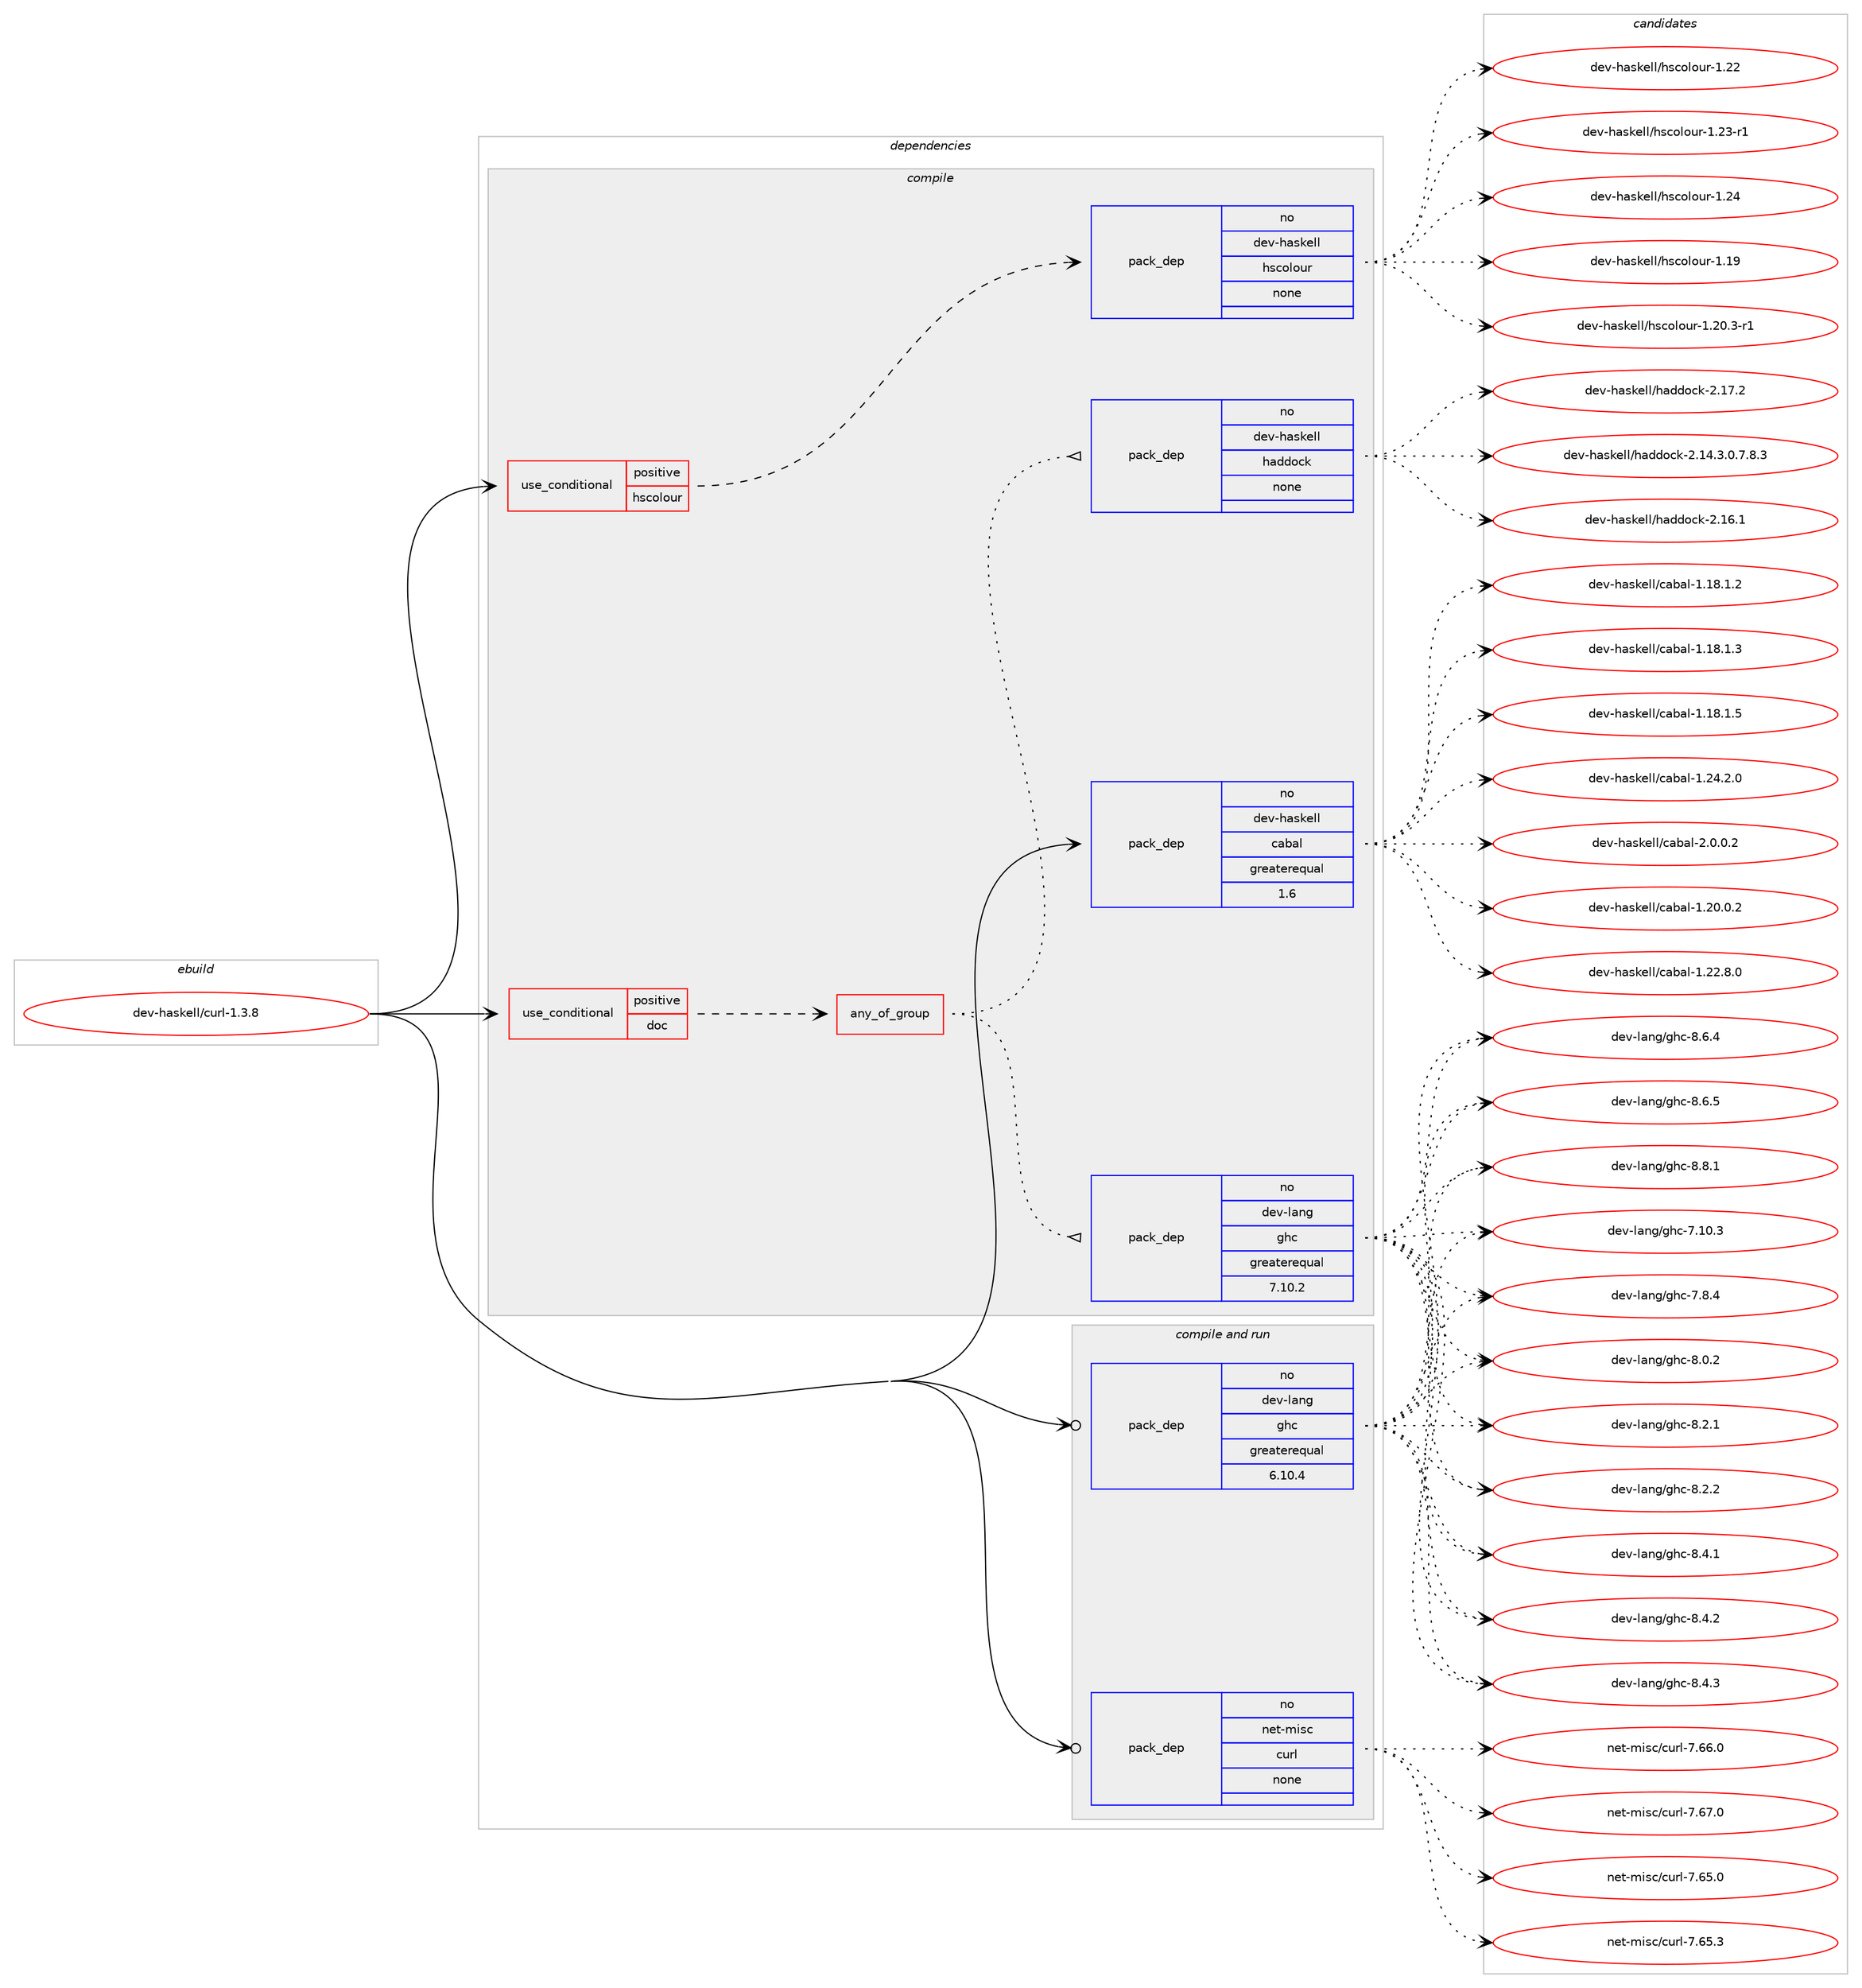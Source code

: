 digraph prolog {

# *************
# Graph options
# *************

newrank=true;
concentrate=true;
compound=true;
graph [rankdir=LR,fontname=Helvetica,fontsize=10,ranksep=1.5];#, ranksep=2.5, nodesep=0.2];
edge  [arrowhead=vee];
node  [fontname=Helvetica,fontsize=10];

# **********
# The ebuild
# **********

subgraph cluster_leftcol {
color=gray;
rank=same;
label=<<i>ebuild</i>>;
id [label="dev-haskell/curl-1.3.8", color=red, width=4, href="../dev-haskell/curl-1.3.8.svg"];
}

# ****************
# The dependencies
# ****************

subgraph cluster_midcol {
color=gray;
label=<<i>dependencies</i>>;
subgraph cluster_compile {
fillcolor="#eeeeee";
style=filled;
label=<<i>compile</i>>;
subgraph cond125413 {
dependency530677 [label=<<TABLE BORDER="0" CELLBORDER="1" CELLSPACING="0" CELLPADDING="4"><TR><TD ROWSPAN="3" CELLPADDING="10">use_conditional</TD></TR><TR><TD>positive</TD></TR><TR><TD>doc</TD></TR></TABLE>>, shape=none, color=red];
subgraph any9717 {
dependency530678 [label=<<TABLE BORDER="0" CELLBORDER="1" CELLSPACING="0" CELLPADDING="4"><TR><TD CELLPADDING="10">any_of_group</TD></TR></TABLE>>, shape=none, color=red];subgraph pack395190 {
dependency530679 [label=<<TABLE BORDER="0" CELLBORDER="1" CELLSPACING="0" CELLPADDING="4" WIDTH="220"><TR><TD ROWSPAN="6" CELLPADDING="30">pack_dep</TD></TR><TR><TD WIDTH="110">no</TD></TR><TR><TD>dev-haskell</TD></TR><TR><TD>haddock</TD></TR><TR><TD>none</TD></TR><TR><TD></TD></TR></TABLE>>, shape=none, color=blue];
}
dependency530678:e -> dependency530679:w [weight=20,style="dotted",arrowhead="oinv"];
subgraph pack395191 {
dependency530680 [label=<<TABLE BORDER="0" CELLBORDER="1" CELLSPACING="0" CELLPADDING="4" WIDTH="220"><TR><TD ROWSPAN="6" CELLPADDING="30">pack_dep</TD></TR><TR><TD WIDTH="110">no</TD></TR><TR><TD>dev-lang</TD></TR><TR><TD>ghc</TD></TR><TR><TD>greaterequal</TD></TR><TR><TD>7.10.2</TD></TR></TABLE>>, shape=none, color=blue];
}
dependency530678:e -> dependency530680:w [weight=20,style="dotted",arrowhead="oinv"];
}
dependency530677:e -> dependency530678:w [weight=20,style="dashed",arrowhead="vee"];
}
id:e -> dependency530677:w [weight=20,style="solid",arrowhead="vee"];
subgraph cond125414 {
dependency530681 [label=<<TABLE BORDER="0" CELLBORDER="1" CELLSPACING="0" CELLPADDING="4"><TR><TD ROWSPAN="3" CELLPADDING="10">use_conditional</TD></TR><TR><TD>positive</TD></TR><TR><TD>hscolour</TD></TR></TABLE>>, shape=none, color=red];
subgraph pack395192 {
dependency530682 [label=<<TABLE BORDER="0" CELLBORDER="1" CELLSPACING="0" CELLPADDING="4" WIDTH="220"><TR><TD ROWSPAN="6" CELLPADDING="30">pack_dep</TD></TR><TR><TD WIDTH="110">no</TD></TR><TR><TD>dev-haskell</TD></TR><TR><TD>hscolour</TD></TR><TR><TD>none</TD></TR><TR><TD></TD></TR></TABLE>>, shape=none, color=blue];
}
dependency530681:e -> dependency530682:w [weight=20,style="dashed",arrowhead="vee"];
}
id:e -> dependency530681:w [weight=20,style="solid",arrowhead="vee"];
subgraph pack395193 {
dependency530683 [label=<<TABLE BORDER="0" CELLBORDER="1" CELLSPACING="0" CELLPADDING="4" WIDTH="220"><TR><TD ROWSPAN="6" CELLPADDING="30">pack_dep</TD></TR><TR><TD WIDTH="110">no</TD></TR><TR><TD>dev-haskell</TD></TR><TR><TD>cabal</TD></TR><TR><TD>greaterequal</TD></TR><TR><TD>1.6</TD></TR></TABLE>>, shape=none, color=blue];
}
id:e -> dependency530683:w [weight=20,style="solid",arrowhead="vee"];
}
subgraph cluster_compileandrun {
fillcolor="#eeeeee";
style=filled;
label=<<i>compile and run</i>>;
subgraph pack395194 {
dependency530684 [label=<<TABLE BORDER="0" CELLBORDER="1" CELLSPACING="0" CELLPADDING="4" WIDTH="220"><TR><TD ROWSPAN="6" CELLPADDING="30">pack_dep</TD></TR><TR><TD WIDTH="110">no</TD></TR><TR><TD>dev-lang</TD></TR><TR><TD>ghc</TD></TR><TR><TD>greaterequal</TD></TR><TR><TD>6.10.4</TD></TR></TABLE>>, shape=none, color=blue];
}
id:e -> dependency530684:w [weight=20,style="solid",arrowhead="odotvee"];
subgraph pack395195 {
dependency530685 [label=<<TABLE BORDER="0" CELLBORDER="1" CELLSPACING="0" CELLPADDING="4" WIDTH="220"><TR><TD ROWSPAN="6" CELLPADDING="30">pack_dep</TD></TR><TR><TD WIDTH="110">no</TD></TR><TR><TD>net-misc</TD></TR><TR><TD>curl</TD></TR><TR><TD>none</TD></TR><TR><TD></TD></TR></TABLE>>, shape=none, color=blue];
}
id:e -> dependency530685:w [weight=20,style="solid",arrowhead="odotvee"];
}
subgraph cluster_run {
fillcolor="#eeeeee";
style=filled;
label=<<i>run</i>>;
}
}

# **************
# The candidates
# **************

subgraph cluster_choices {
rank=same;
color=gray;
label=<<i>candidates</i>>;

subgraph choice395190 {
color=black;
nodesep=1;
choice1001011184510497115107101108108471049710010011199107455046495246514648465546564651 [label="dev-haskell/haddock-2.14.3.0.7.8.3", color=red, width=4,href="../dev-haskell/haddock-2.14.3.0.7.8.3.svg"];
choice100101118451049711510710110810847104971001001119910745504649544649 [label="dev-haskell/haddock-2.16.1", color=red, width=4,href="../dev-haskell/haddock-2.16.1.svg"];
choice100101118451049711510710110810847104971001001119910745504649554650 [label="dev-haskell/haddock-2.17.2", color=red, width=4,href="../dev-haskell/haddock-2.17.2.svg"];
dependency530679:e -> choice1001011184510497115107101108108471049710010011199107455046495246514648465546564651:w [style=dotted,weight="100"];
dependency530679:e -> choice100101118451049711510710110810847104971001001119910745504649544649:w [style=dotted,weight="100"];
dependency530679:e -> choice100101118451049711510710110810847104971001001119910745504649554650:w [style=dotted,weight="100"];
}
subgraph choice395191 {
color=black;
nodesep=1;
choice1001011184510897110103471031049945554649484651 [label="dev-lang/ghc-7.10.3", color=red, width=4,href="../dev-lang/ghc-7.10.3.svg"];
choice10010111845108971101034710310499455546564652 [label="dev-lang/ghc-7.8.4", color=red, width=4,href="../dev-lang/ghc-7.8.4.svg"];
choice10010111845108971101034710310499455646484650 [label="dev-lang/ghc-8.0.2", color=red, width=4,href="../dev-lang/ghc-8.0.2.svg"];
choice10010111845108971101034710310499455646504649 [label="dev-lang/ghc-8.2.1", color=red, width=4,href="../dev-lang/ghc-8.2.1.svg"];
choice10010111845108971101034710310499455646504650 [label="dev-lang/ghc-8.2.2", color=red, width=4,href="../dev-lang/ghc-8.2.2.svg"];
choice10010111845108971101034710310499455646524649 [label="dev-lang/ghc-8.4.1", color=red, width=4,href="../dev-lang/ghc-8.4.1.svg"];
choice10010111845108971101034710310499455646524650 [label="dev-lang/ghc-8.4.2", color=red, width=4,href="../dev-lang/ghc-8.4.2.svg"];
choice10010111845108971101034710310499455646524651 [label="dev-lang/ghc-8.4.3", color=red, width=4,href="../dev-lang/ghc-8.4.3.svg"];
choice10010111845108971101034710310499455646544652 [label="dev-lang/ghc-8.6.4", color=red, width=4,href="../dev-lang/ghc-8.6.4.svg"];
choice10010111845108971101034710310499455646544653 [label="dev-lang/ghc-8.6.5", color=red, width=4,href="../dev-lang/ghc-8.6.5.svg"];
choice10010111845108971101034710310499455646564649 [label="dev-lang/ghc-8.8.1", color=red, width=4,href="../dev-lang/ghc-8.8.1.svg"];
dependency530680:e -> choice1001011184510897110103471031049945554649484651:w [style=dotted,weight="100"];
dependency530680:e -> choice10010111845108971101034710310499455546564652:w [style=dotted,weight="100"];
dependency530680:e -> choice10010111845108971101034710310499455646484650:w [style=dotted,weight="100"];
dependency530680:e -> choice10010111845108971101034710310499455646504649:w [style=dotted,weight="100"];
dependency530680:e -> choice10010111845108971101034710310499455646504650:w [style=dotted,weight="100"];
dependency530680:e -> choice10010111845108971101034710310499455646524649:w [style=dotted,weight="100"];
dependency530680:e -> choice10010111845108971101034710310499455646524650:w [style=dotted,weight="100"];
dependency530680:e -> choice10010111845108971101034710310499455646524651:w [style=dotted,weight="100"];
dependency530680:e -> choice10010111845108971101034710310499455646544652:w [style=dotted,weight="100"];
dependency530680:e -> choice10010111845108971101034710310499455646544653:w [style=dotted,weight="100"];
dependency530680:e -> choice10010111845108971101034710310499455646564649:w [style=dotted,weight="100"];
}
subgraph choice395192 {
color=black;
nodesep=1;
choice100101118451049711510710110810847104115991111081111171144549464957 [label="dev-haskell/hscolour-1.19", color=red, width=4,href="../dev-haskell/hscolour-1.19.svg"];
choice10010111845104971151071011081084710411599111108111117114454946504846514511449 [label="dev-haskell/hscolour-1.20.3-r1", color=red, width=4,href="../dev-haskell/hscolour-1.20.3-r1.svg"];
choice100101118451049711510710110810847104115991111081111171144549465050 [label="dev-haskell/hscolour-1.22", color=red, width=4,href="../dev-haskell/hscolour-1.22.svg"];
choice1001011184510497115107101108108471041159911110811111711445494650514511449 [label="dev-haskell/hscolour-1.23-r1", color=red, width=4,href="../dev-haskell/hscolour-1.23-r1.svg"];
choice100101118451049711510710110810847104115991111081111171144549465052 [label="dev-haskell/hscolour-1.24", color=red, width=4,href="../dev-haskell/hscolour-1.24.svg"];
dependency530682:e -> choice100101118451049711510710110810847104115991111081111171144549464957:w [style=dotted,weight="100"];
dependency530682:e -> choice10010111845104971151071011081084710411599111108111117114454946504846514511449:w [style=dotted,weight="100"];
dependency530682:e -> choice100101118451049711510710110810847104115991111081111171144549465050:w [style=dotted,weight="100"];
dependency530682:e -> choice1001011184510497115107101108108471041159911110811111711445494650514511449:w [style=dotted,weight="100"];
dependency530682:e -> choice100101118451049711510710110810847104115991111081111171144549465052:w [style=dotted,weight="100"];
}
subgraph choice395193 {
color=black;
nodesep=1;
choice10010111845104971151071011081084799979897108454946495646494650 [label="dev-haskell/cabal-1.18.1.2", color=red, width=4,href="../dev-haskell/cabal-1.18.1.2.svg"];
choice10010111845104971151071011081084799979897108454946495646494651 [label="dev-haskell/cabal-1.18.1.3", color=red, width=4,href="../dev-haskell/cabal-1.18.1.3.svg"];
choice10010111845104971151071011081084799979897108454946495646494653 [label="dev-haskell/cabal-1.18.1.5", color=red, width=4,href="../dev-haskell/cabal-1.18.1.5.svg"];
choice10010111845104971151071011081084799979897108454946504846484650 [label="dev-haskell/cabal-1.20.0.2", color=red, width=4,href="../dev-haskell/cabal-1.20.0.2.svg"];
choice10010111845104971151071011081084799979897108454946505046564648 [label="dev-haskell/cabal-1.22.8.0", color=red, width=4,href="../dev-haskell/cabal-1.22.8.0.svg"];
choice10010111845104971151071011081084799979897108454946505246504648 [label="dev-haskell/cabal-1.24.2.0", color=red, width=4,href="../dev-haskell/cabal-1.24.2.0.svg"];
choice100101118451049711510710110810847999798971084550464846484650 [label="dev-haskell/cabal-2.0.0.2", color=red, width=4,href="../dev-haskell/cabal-2.0.0.2.svg"];
dependency530683:e -> choice10010111845104971151071011081084799979897108454946495646494650:w [style=dotted,weight="100"];
dependency530683:e -> choice10010111845104971151071011081084799979897108454946495646494651:w [style=dotted,weight="100"];
dependency530683:e -> choice10010111845104971151071011081084799979897108454946495646494653:w [style=dotted,weight="100"];
dependency530683:e -> choice10010111845104971151071011081084799979897108454946504846484650:w [style=dotted,weight="100"];
dependency530683:e -> choice10010111845104971151071011081084799979897108454946505046564648:w [style=dotted,weight="100"];
dependency530683:e -> choice10010111845104971151071011081084799979897108454946505246504648:w [style=dotted,weight="100"];
dependency530683:e -> choice100101118451049711510710110810847999798971084550464846484650:w [style=dotted,weight="100"];
}
subgraph choice395194 {
color=black;
nodesep=1;
choice1001011184510897110103471031049945554649484651 [label="dev-lang/ghc-7.10.3", color=red, width=4,href="../dev-lang/ghc-7.10.3.svg"];
choice10010111845108971101034710310499455546564652 [label="dev-lang/ghc-7.8.4", color=red, width=4,href="../dev-lang/ghc-7.8.4.svg"];
choice10010111845108971101034710310499455646484650 [label="dev-lang/ghc-8.0.2", color=red, width=4,href="../dev-lang/ghc-8.0.2.svg"];
choice10010111845108971101034710310499455646504649 [label="dev-lang/ghc-8.2.1", color=red, width=4,href="../dev-lang/ghc-8.2.1.svg"];
choice10010111845108971101034710310499455646504650 [label="dev-lang/ghc-8.2.2", color=red, width=4,href="../dev-lang/ghc-8.2.2.svg"];
choice10010111845108971101034710310499455646524649 [label="dev-lang/ghc-8.4.1", color=red, width=4,href="../dev-lang/ghc-8.4.1.svg"];
choice10010111845108971101034710310499455646524650 [label="dev-lang/ghc-8.4.2", color=red, width=4,href="../dev-lang/ghc-8.4.2.svg"];
choice10010111845108971101034710310499455646524651 [label="dev-lang/ghc-8.4.3", color=red, width=4,href="../dev-lang/ghc-8.4.3.svg"];
choice10010111845108971101034710310499455646544652 [label="dev-lang/ghc-8.6.4", color=red, width=4,href="../dev-lang/ghc-8.6.4.svg"];
choice10010111845108971101034710310499455646544653 [label="dev-lang/ghc-8.6.5", color=red, width=4,href="../dev-lang/ghc-8.6.5.svg"];
choice10010111845108971101034710310499455646564649 [label="dev-lang/ghc-8.8.1", color=red, width=4,href="../dev-lang/ghc-8.8.1.svg"];
dependency530684:e -> choice1001011184510897110103471031049945554649484651:w [style=dotted,weight="100"];
dependency530684:e -> choice10010111845108971101034710310499455546564652:w [style=dotted,weight="100"];
dependency530684:e -> choice10010111845108971101034710310499455646484650:w [style=dotted,weight="100"];
dependency530684:e -> choice10010111845108971101034710310499455646504649:w [style=dotted,weight="100"];
dependency530684:e -> choice10010111845108971101034710310499455646504650:w [style=dotted,weight="100"];
dependency530684:e -> choice10010111845108971101034710310499455646524649:w [style=dotted,weight="100"];
dependency530684:e -> choice10010111845108971101034710310499455646524650:w [style=dotted,weight="100"];
dependency530684:e -> choice10010111845108971101034710310499455646524651:w [style=dotted,weight="100"];
dependency530684:e -> choice10010111845108971101034710310499455646544652:w [style=dotted,weight="100"];
dependency530684:e -> choice10010111845108971101034710310499455646544653:w [style=dotted,weight="100"];
dependency530684:e -> choice10010111845108971101034710310499455646564649:w [style=dotted,weight="100"];
}
subgraph choice395195 {
color=black;
nodesep=1;
choice1101011164510910511599479911711410845554654534648 [label="net-misc/curl-7.65.0", color=red, width=4,href="../net-misc/curl-7.65.0.svg"];
choice1101011164510910511599479911711410845554654534651 [label="net-misc/curl-7.65.3", color=red, width=4,href="../net-misc/curl-7.65.3.svg"];
choice1101011164510910511599479911711410845554654544648 [label="net-misc/curl-7.66.0", color=red, width=4,href="../net-misc/curl-7.66.0.svg"];
choice1101011164510910511599479911711410845554654554648 [label="net-misc/curl-7.67.0", color=red, width=4,href="../net-misc/curl-7.67.0.svg"];
dependency530685:e -> choice1101011164510910511599479911711410845554654534648:w [style=dotted,weight="100"];
dependency530685:e -> choice1101011164510910511599479911711410845554654534651:w [style=dotted,weight="100"];
dependency530685:e -> choice1101011164510910511599479911711410845554654544648:w [style=dotted,weight="100"];
dependency530685:e -> choice1101011164510910511599479911711410845554654554648:w [style=dotted,weight="100"];
}
}

}
